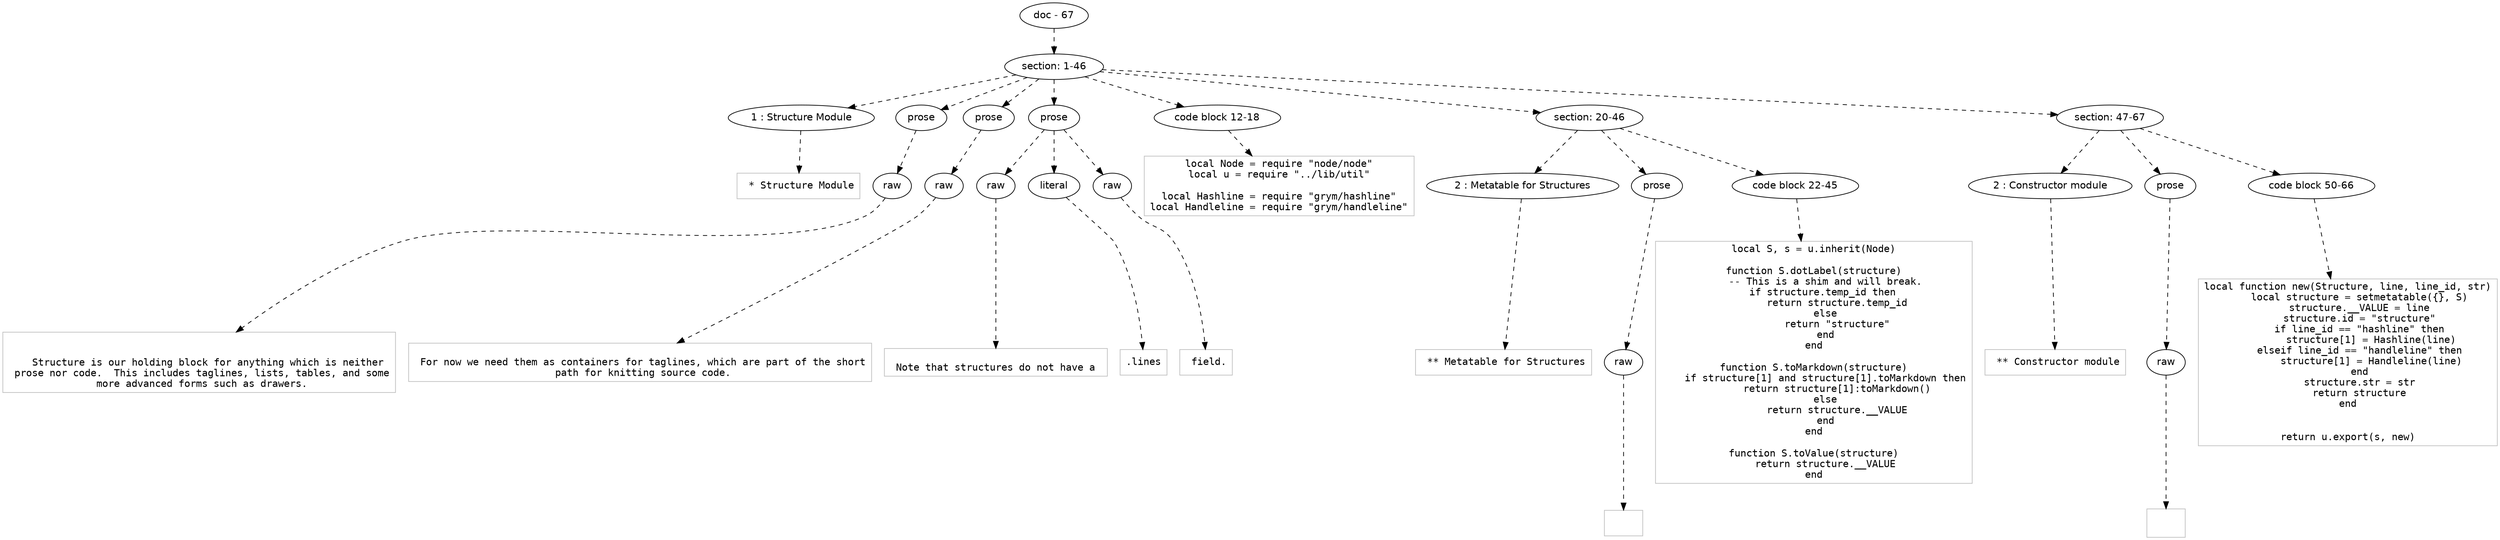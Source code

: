 digraph hierarchy {

node [fontname=Helvetica]
edge [style=dashed]

doc_0 [label="doc - 67"]


doc_0 -> { section_1}
{rank=same; section_1}

section_1 [label="section: 1-46"]


section_1 -> { header_2 prose_3 prose_4 prose_5 codeblock_6 section_7 section_8}
{rank=same; header_2 prose_3 prose_4 prose_5 codeblock_6 section_7 section_8}

header_2 [label="1 : Structure Module"]

prose_3 [label="prose"]

prose_4 [label="prose"]

prose_5 [label="prose"]

codeblock_6 [label="code block 12-18"]

section_7 [label="section: 20-46"]

section_8 [label="section: 47-67"]


header_2 -> leaf_9
leaf_9  [color=Gray,shape=rectangle,fontname=Inconsolata,label=" * Structure Module"]
prose_3 -> { raw_10}
{rank=same; raw_10}

raw_10 [label="raw"]


raw_10 -> leaf_11
leaf_11  [color=Gray,shape=rectangle,fontname=Inconsolata,label="

   Structure is our holding block for anything which is neither
 prose nor code.  This includes taglines, lists, tables, and some
 more advanced forms such as drawers.
"]
prose_4 -> { raw_12}
{rank=same; raw_12}

raw_12 [label="raw"]


raw_12 -> leaf_13
leaf_13  [color=Gray,shape=rectangle,fontname=Inconsolata,label="
 For now we need them as containers for taglines, which are part of the short
 path for knitting source code.
"]
prose_5 -> { raw_14 literal_15 raw_16}
{rank=same; raw_14 literal_15 raw_16}

raw_14 [label="raw"]

literal_15 [label="literal"]

raw_16 [label="raw"]


raw_14 -> leaf_17
leaf_17  [color=Gray,shape=rectangle,fontname=Inconsolata,label="
 Note that structures do not have a "]
literal_15 -> leaf_18
leaf_18  [color=Gray,shape=rectangle,fontname=Inconsolata,label=".lines"]
raw_16 -> leaf_19
leaf_19  [color=Gray,shape=rectangle,fontname=Inconsolata,label=" field.
"]
codeblock_6 -> leaf_20
leaf_20  [color=Gray,shape=rectangle,fontname=Inconsolata,label="local Node = require \"node/node\"
local u = require \"../lib/util\"

local Hashline = require \"grym/hashline\"
local Handleline = require \"grym/handleline\""]
section_7 -> { header_21 prose_22 codeblock_23}
{rank=same; header_21 prose_22 codeblock_23}

header_21 [label="2 : Metatable for Structures"]

prose_22 [label="prose"]

codeblock_23 [label="code block 22-45"]


header_21 -> leaf_24
leaf_24  [color=Gray,shape=rectangle,fontname=Inconsolata,label=" ** Metatable for Structures"]
prose_22 -> { raw_25}
{rank=same; raw_25}

raw_25 [label="raw"]


raw_25 -> leaf_26
leaf_26  [color=Gray,shape=rectangle,fontname=Inconsolata,label="
"]
codeblock_23 -> leaf_27
leaf_27  [color=Gray,shape=rectangle,fontname=Inconsolata,label="local S, s = u.inherit(Node)

function S.dotLabel(structure)
    -- This is a shim and will break.
    if structure.temp_id then 
        return structure.temp_id
    else
        return \"structure\"
    end
end

function S.toMarkdown(structure)
    if structure[1] and structure[1].toMarkdown then
        return structure[1]:toMarkdown()
    else
        return structure.__VALUE
    end
end

function S.toValue(structure)
    return structure.__VALUE
end"]
section_8 -> { header_28 prose_29 codeblock_30}
{rank=same; header_28 prose_29 codeblock_30}

header_28 [label="2 : Constructor module"]

prose_29 [label="prose"]

codeblock_30 [label="code block 50-66"]


header_28 -> leaf_31
leaf_31  [color=Gray,shape=rectangle,fontname=Inconsolata,label=" ** Constructor module"]
prose_29 -> { raw_32}
{rank=same; raw_32}

raw_32 [label="raw"]


raw_32 -> leaf_33
leaf_33  [color=Gray,shape=rectangle,fontname=Inconsolata,label="

"]
codeblock_30 -> leaf_34
leaf_34  [color=Gray,shape=rectangle,fontname=Inconsolata,label="local function new(Structure, line, line_id, str)
    local structure = setmetatable({}, S)
    structure.__VALUE = line
    structure.id = \"structure\"
    if line_id == \"hashline\" then
        structure[1] = Hashline(line)
    elseif line_id == \"handleline\" then
        structure[1] = Handleline(line)
    end
    structure.str = str
    return structure
end


return u.export(s, new)"]

}
